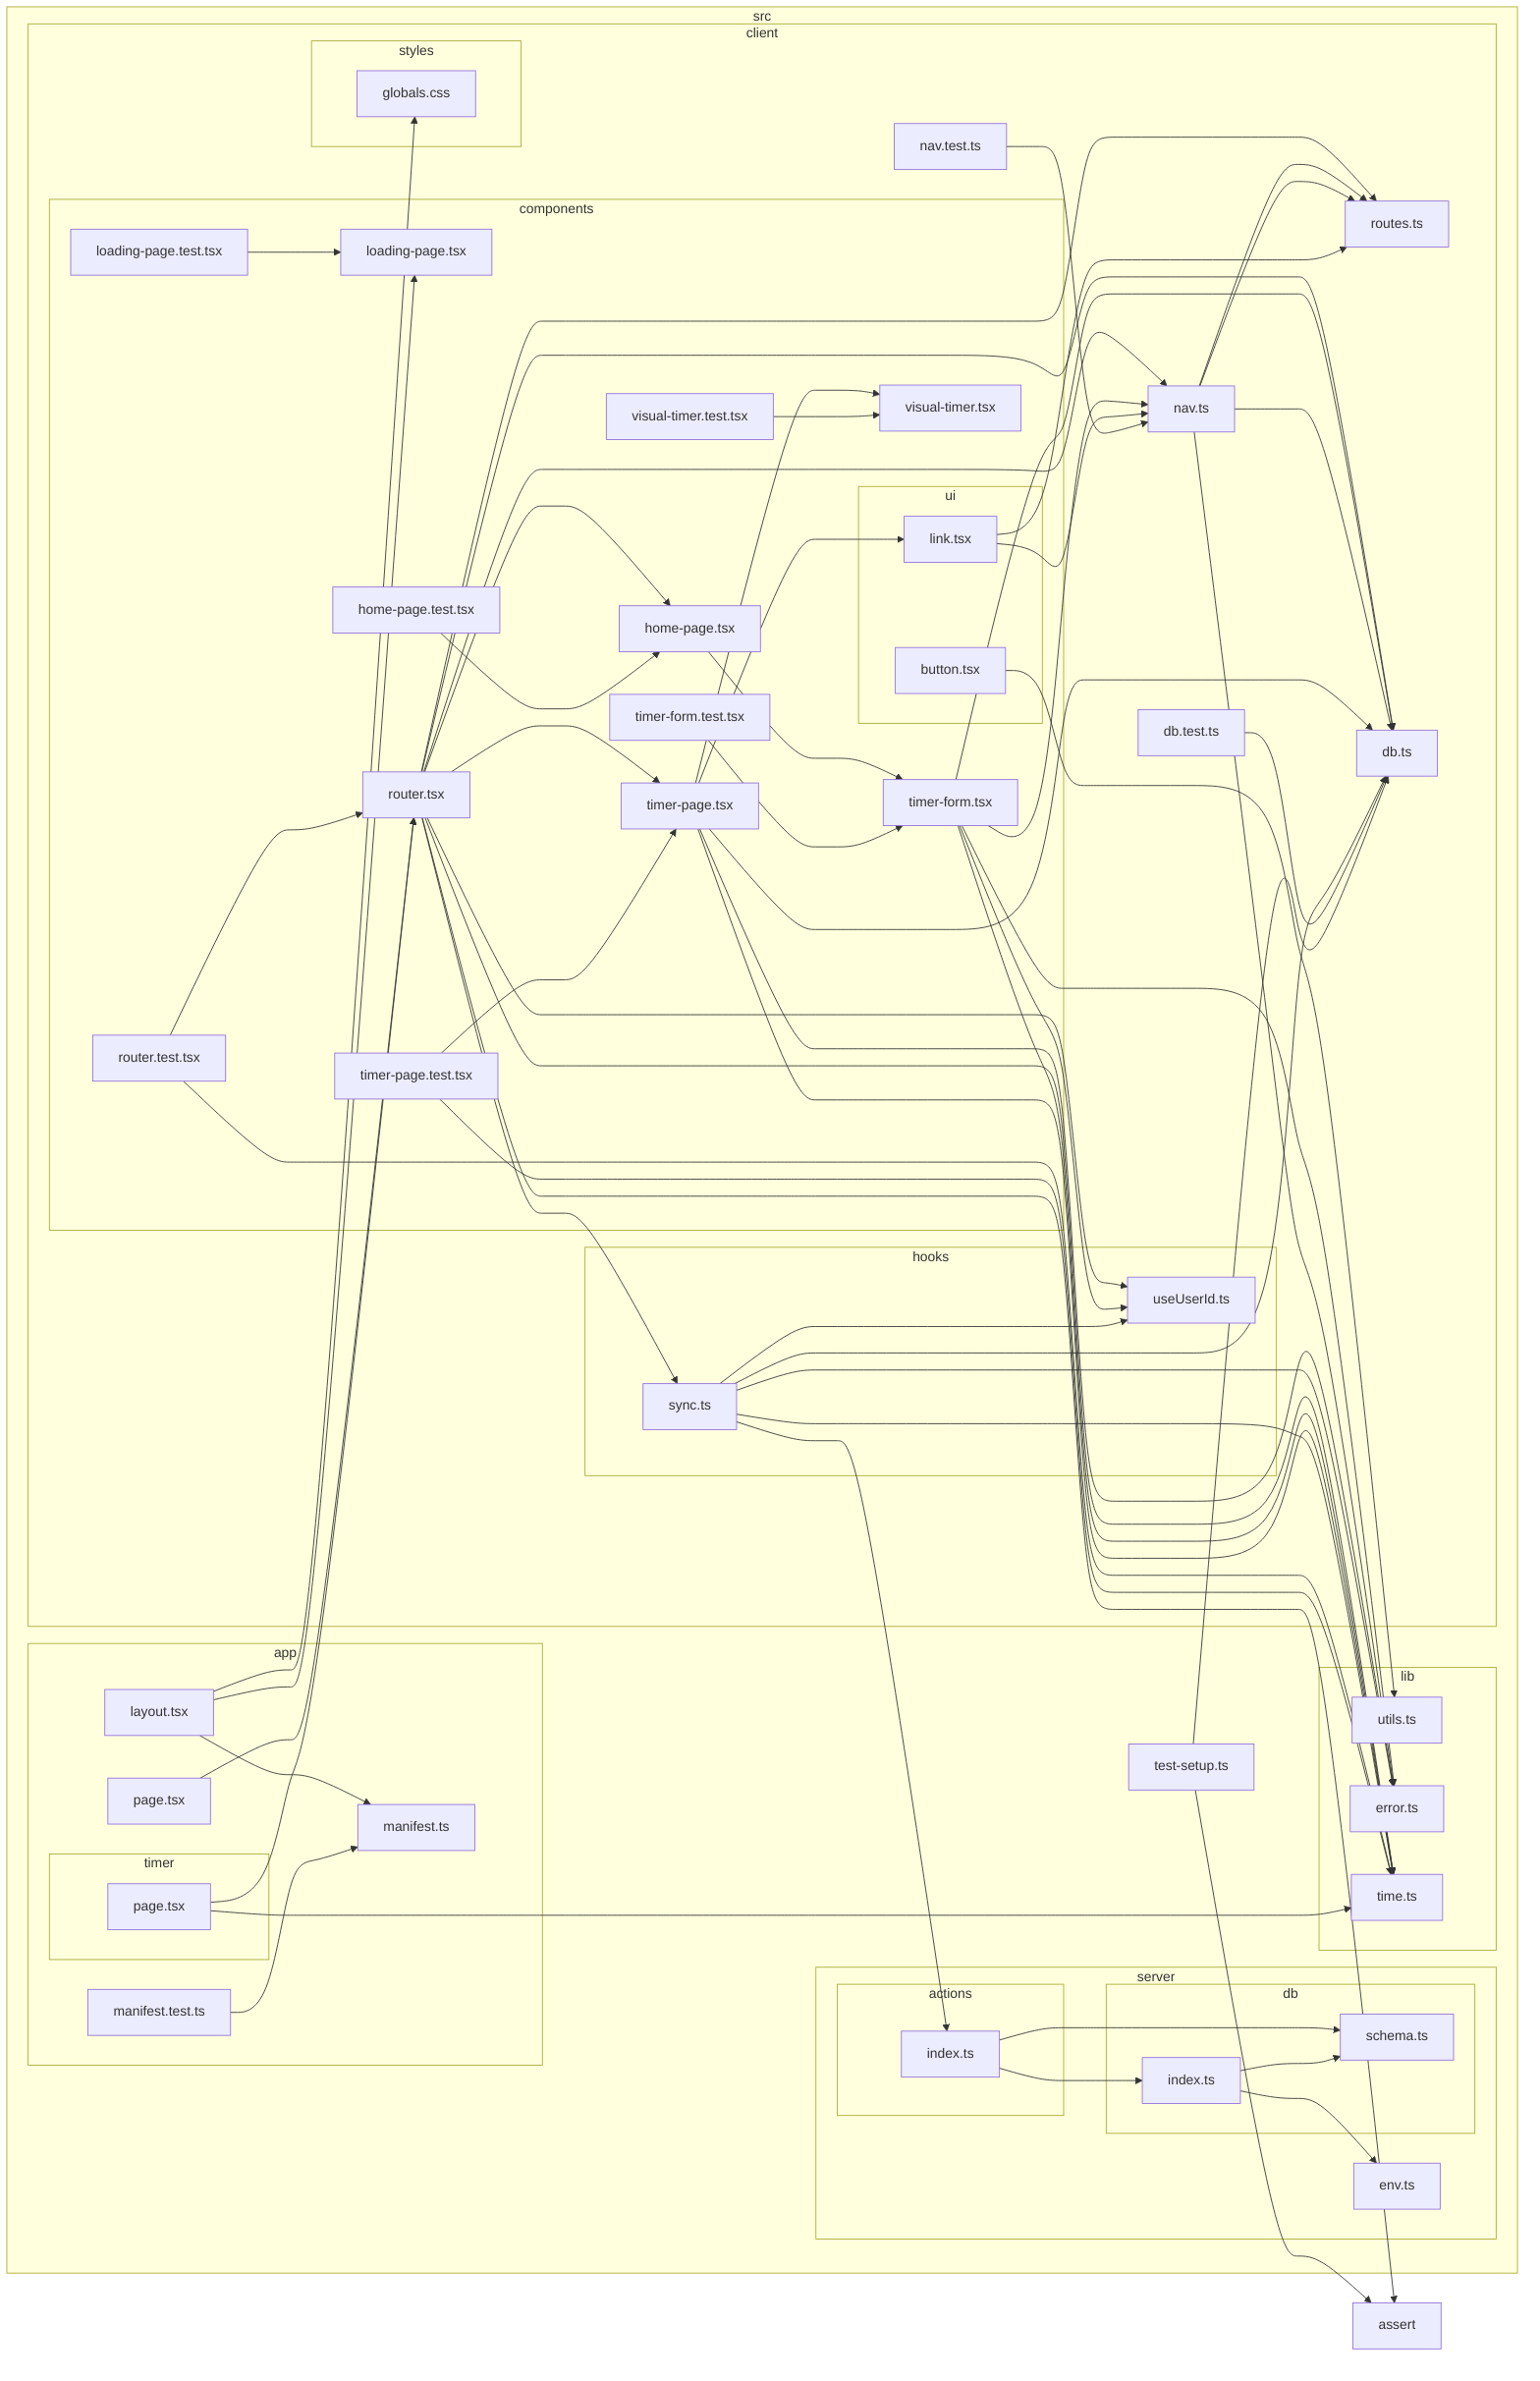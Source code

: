 flowchart LR

subgraph 0["src"]
subgraph 1["app"]
2["layout.tsx"]
6["manifest.ts"]
9["manifest.test.ts"]
A["page.tsx"]
subgraph Z["timer"]
10["page.tsx"]
end
end
subgraph 3["client"]
subgraph 4["styles"]
5["globals.css"]
end
subgraph 7["components"]
8["loading-page.tsx"]
B["router.tsx"]
D["home-page.tsx"]
E["timer-form.tsx"]
N["timer-page.tsx"]
subgraph O["ui"]
P["link.tsx"]
16["button.tsx"]
end
Q["visual-timer.tsx"]
11["home-page.test.tsx"]
12["loading-page.test.tsx"]
13["router.test.tsx"]
14["timer-form.test.tsx"]
15["timer-page.test.tsx"]
18["visual-timer.test.tsx"]
end
F["nav.ts"]
G["routes.ts"]
H["db.ts"]
subgraph K["hooks"]
L["useUserId.ts"]
R["sync.ts"]
end
19["db.test.ts"]
1A["nav.test.ts"]
end
subgraph I["lib"]
J["error.ts"]
M["time.ts"]
17["utils.ts"]
end
subgraph S["server"]
subgraph T["actions"]
U["index.ts"]
end
subgraph V["db"]
W["schema.ts"]
X["index.ts"]
end
Y["env.ts"]
end
1B["test-setup.ts"]
end
C["assert"]
2-->6
2-->8
2-->5
9-->6
A-->B
B-->D
B-->N
B-->H
B-->R
B-->L
B-->F
B-->G
B-->M
B-->C
D-->E
E-->F
E-->H
E-->L
E-->J
E-->M
F-->G
F-->H
F-->G
F-->J
N-->H
N-->P
N-->Q
N-->J
N-->M
P-->F
P-->G
R-->L
R-->H
R-->J
R-->M
R-->U
U-->W
U-->X
X-->W
X-->Y
10-->B
10-->M
11-->D
12-->8
13-->B
13-->M
14-->E
15-->N
15-->M
16-->17
18-->Q
19-->H
1A-->F
1B-->H
1B-->C